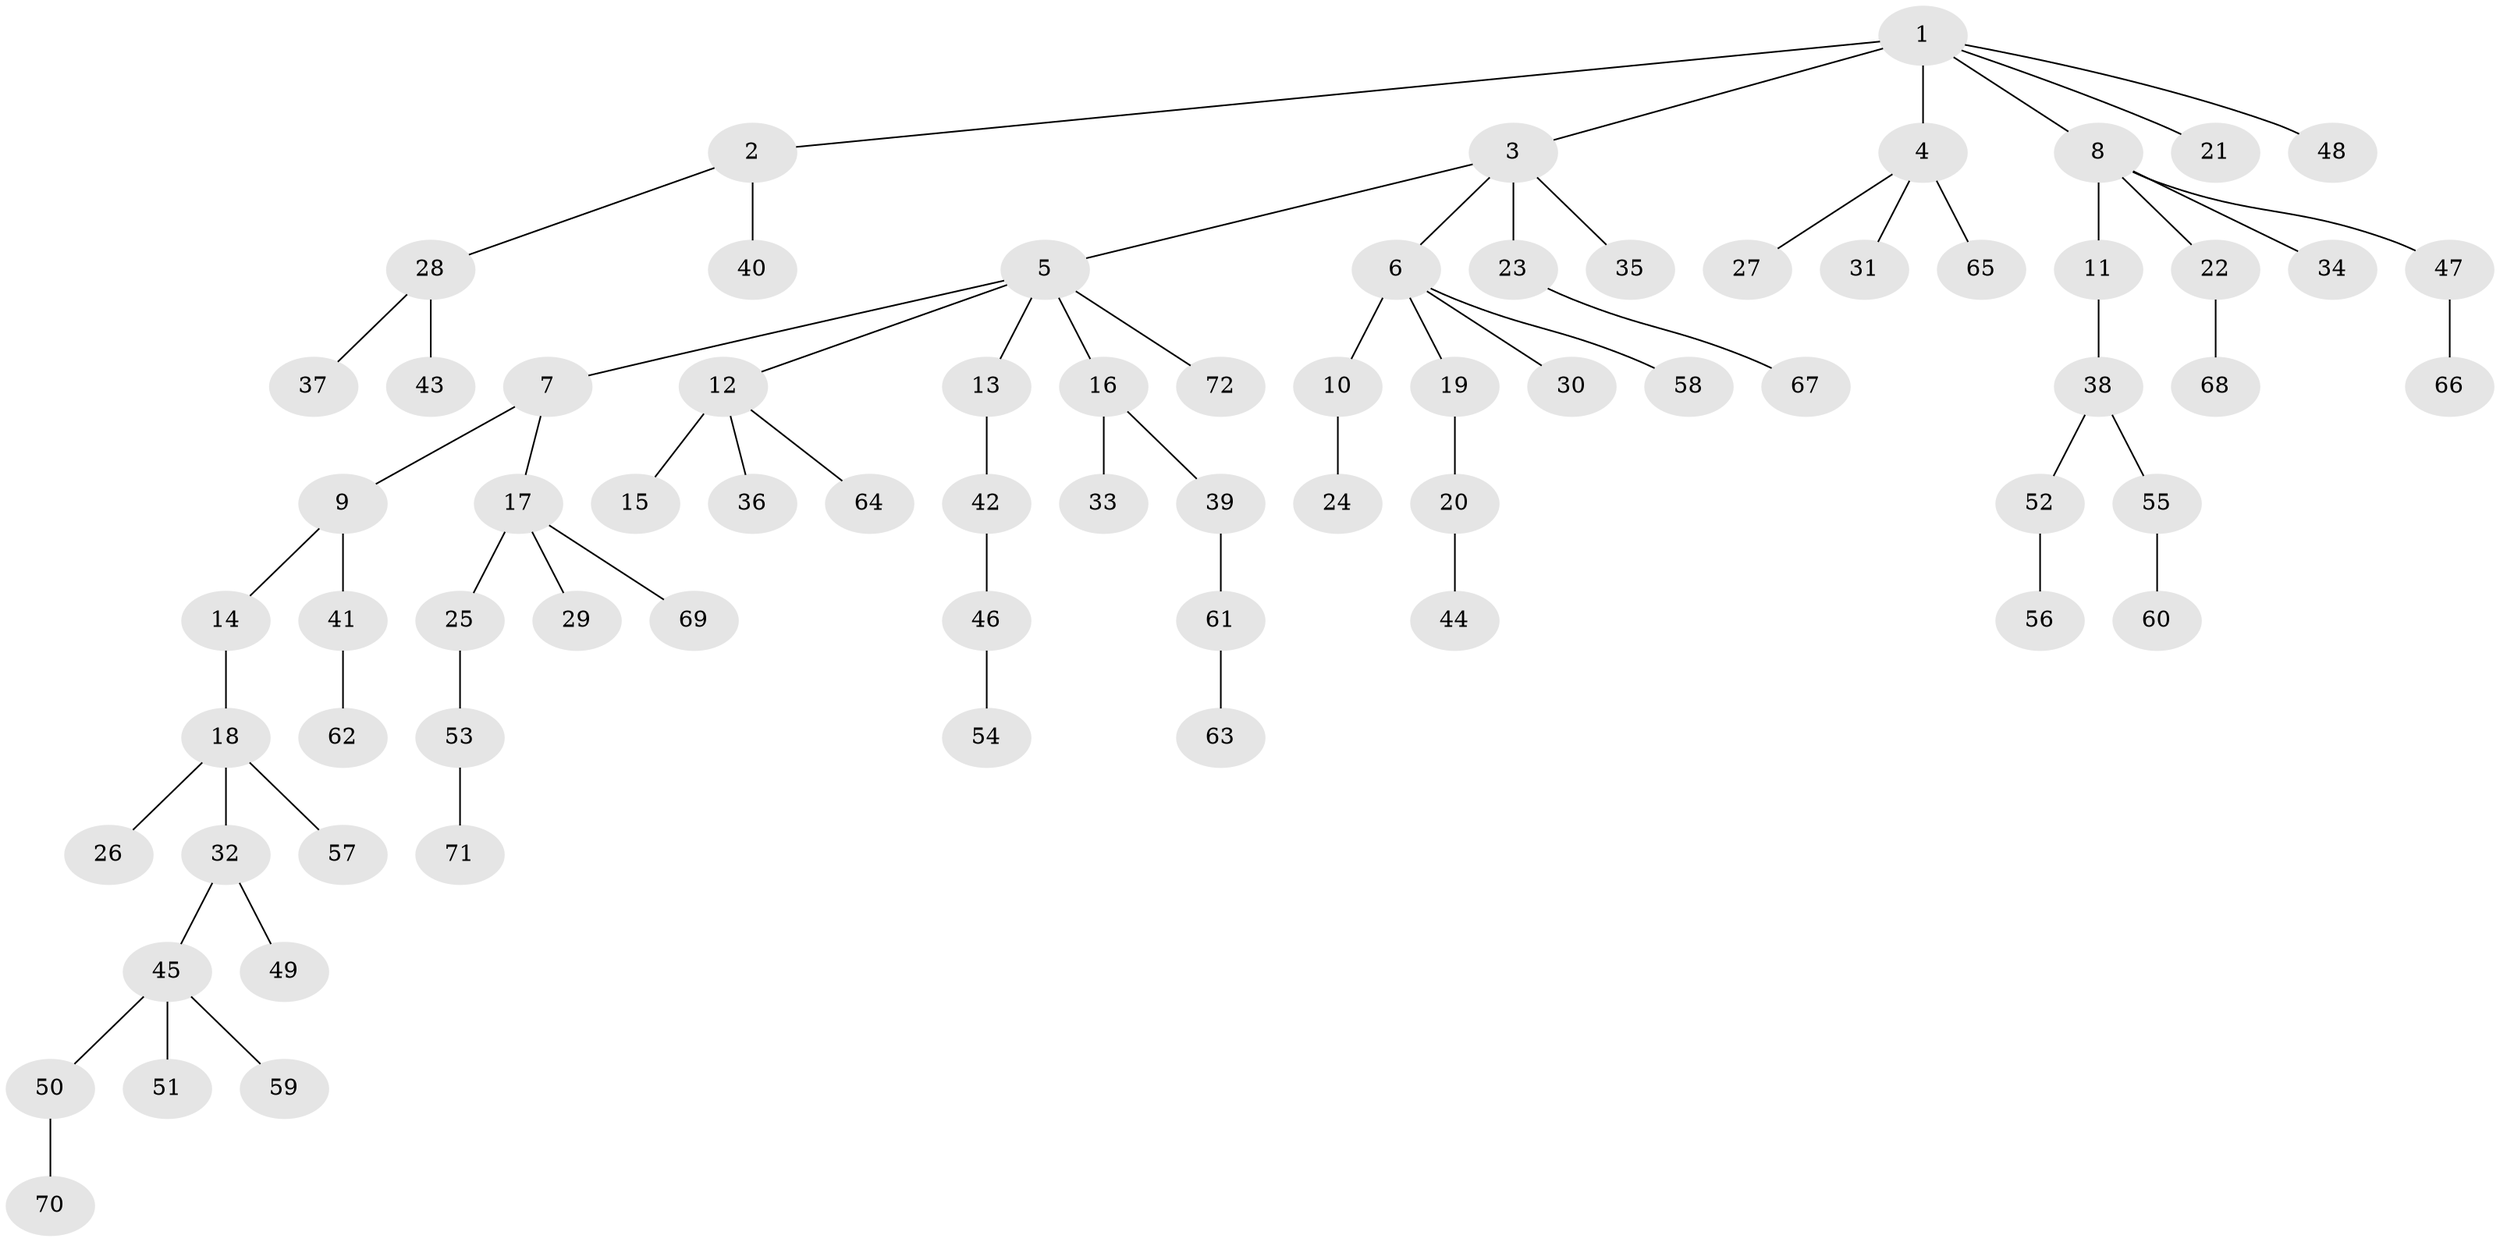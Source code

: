 // original degree distribution, {9: 0.0070921985815602835, 4: 0.06382978723404255, 6: 0.028368794326241134, 8: 0.0070921985815602835, 7: 0.0070921985815602835, 1: 0.5035460992907801, 3: 0.07801418439716312, 2: 0.2907801418439716, 5: 0.014184397163120567}
// Generated by graph-tools (version 1.1) at 2025/36/03/09/25 02:36:39]
// undirected, 72 vertices, 71 edges
graph export_dot {
graph [start="1"]
  node [color=gray90,style=filled];
  1;
  2;
  3;
  4;
  5;
  6;
  7;
  8;
  9;
  10;
  11;
  12;
  13;
  14;
  15;
  16;
  17;
  18;
  19;
  20;
  21;
  22;
  23;
  24;
  25;
  26;
  27;
  28;
  29;
  30;
  31;
  32;
  33;
  34;
  35;
  36;
  37;
  38;
  39;
  40;
  41;
  42;
  43;
  44;
  45;
  46;
  47;
  48;
  49;
  50;
  51;
  52;
  53;
  54;
  55;
  56;
  57;
  58;
  59;
  60;
  61;
  62;
  63;
  64;
  65;
  66;
  67;
  68;
  69;
  70;
  71;
  72;
  1 -- 2 [weight=1.0];
  1 -- 3 [weight=1.0];
  1 -- 4 [weight=3.0];
  1 -- 8 [weight=1.0];
  1 -- 21 [weight=1.0];
  1 -- 48 [weight=1.0];
  2 -- 28 [weight=1.0];
  2 -- 40 [weight=1.0];
  3 -- 5 [weight=1.0];
  3 -- 6 [weight=1.0];
  3 -- 23 [weight=1.0];
  3 -- 35 [weight=1.0];
  4 -- 27 [weight=1.0];
  4 -- 31 [weight=1.0];
  4 -- 65 [weight=1.0];
  5 -- 7 [weight=1.0];
  5 -- 12 [weight=1.0];
  5 -- 13 [weight=1.0];
  5 -- 16 [weight=1.0];
  5 -- 72 [weight=1.0];
  6 -- 10 [weight=2.0];
  6 -- 19 [weight=1.0];
  6 -- 30 [weight=1.0];
  6 -- 58 [weight=1.0];
  7 -- 9 [weight=1.0];
  7 -- 17 [weight=1.0];
  8 -- 11 [weight=1.0];
  8 -- 22 [weight=1.0];
  8 -- 34 [weight=1.0];
  8 -- 47 [weight=1.0];
  9 -- 14 [weight=1.0];
  9 -- 41 [weight=1.0];
  10 -- 24 [weight=1.0];
  11 -- 38 [weight=1.0];
  12 -- 15 [weight=3.0];
  12 -- 36 [weight=1.0];
  12 -- 64 [weight=1.0];
  13 -- 42 [weight=2.0];
  14 -- 18 [weight=1.0];
  16 -- 33 [weight=1.0];
  16 -- 39 [weight=1.0];
  17 -- 25 [weight=1.0];
  17 -- 29 [weight=1.0];
  17 -- 69 [weight=1.0];
  18 -- 26 [weight=1.0];
  18 -- 32 [weight=1.0];
  18 -- 57 [weight=1.0];
  19 -- 20 [weight=1.0];
  20 -- 44 [weight=1.0];
  22 -- 68 [weight=1.0];
  23 -- 67 [weight=1.0];
  25 -- 53 [weight=1.0];
  28 -- 37 [weight=1.0];
  28 -- 43 [weight=1.0];
  32 -- 45 [weight=1.0];
  32 -- 49 [weight=1.0];
  38 -- 52 [weight=1.0];
  38 -- 55 [weight=1.0];
  39 -- 61 [weight=1.0];
  41 -- 62 [weight=1.0];
  42 -- 46 [weight=1.0];
  45 -- 50 [weight=1.0];
  45 -- 51 [weight=1.0];
  45 -- 59 [weight=1.0];
  46 -- 54 [weight=1.0];
  47 -- 66 [weight=1.0];
  50 -- 70 [weight=1.0];
  52 -- 56 [weight=1.0];
  53 -- 71 [weight=1.0];
  55 -- 60 [weight=1.0];
  61 -- 63 [weight=1.0];
}
